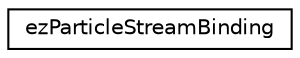 digraph "Graphical Class Hierarchy"
{
 // LATEX_PDF_SIZE
  edge [fontname="Helvetica",fontsize="10",labelfontname="Helvetica",labelfontsize="10"];
  node [fontname="Helvetica",fontsize="10",shape=record];
  rankdir="LR";
  Node0 [label="ezParticleStreamBinding",height=0.2,width=0.4,color="black", fillcolor="white", style="filled",URL="$d7/d0f/classez_particle_stream_binding.htm",tooltip=" "];
}
